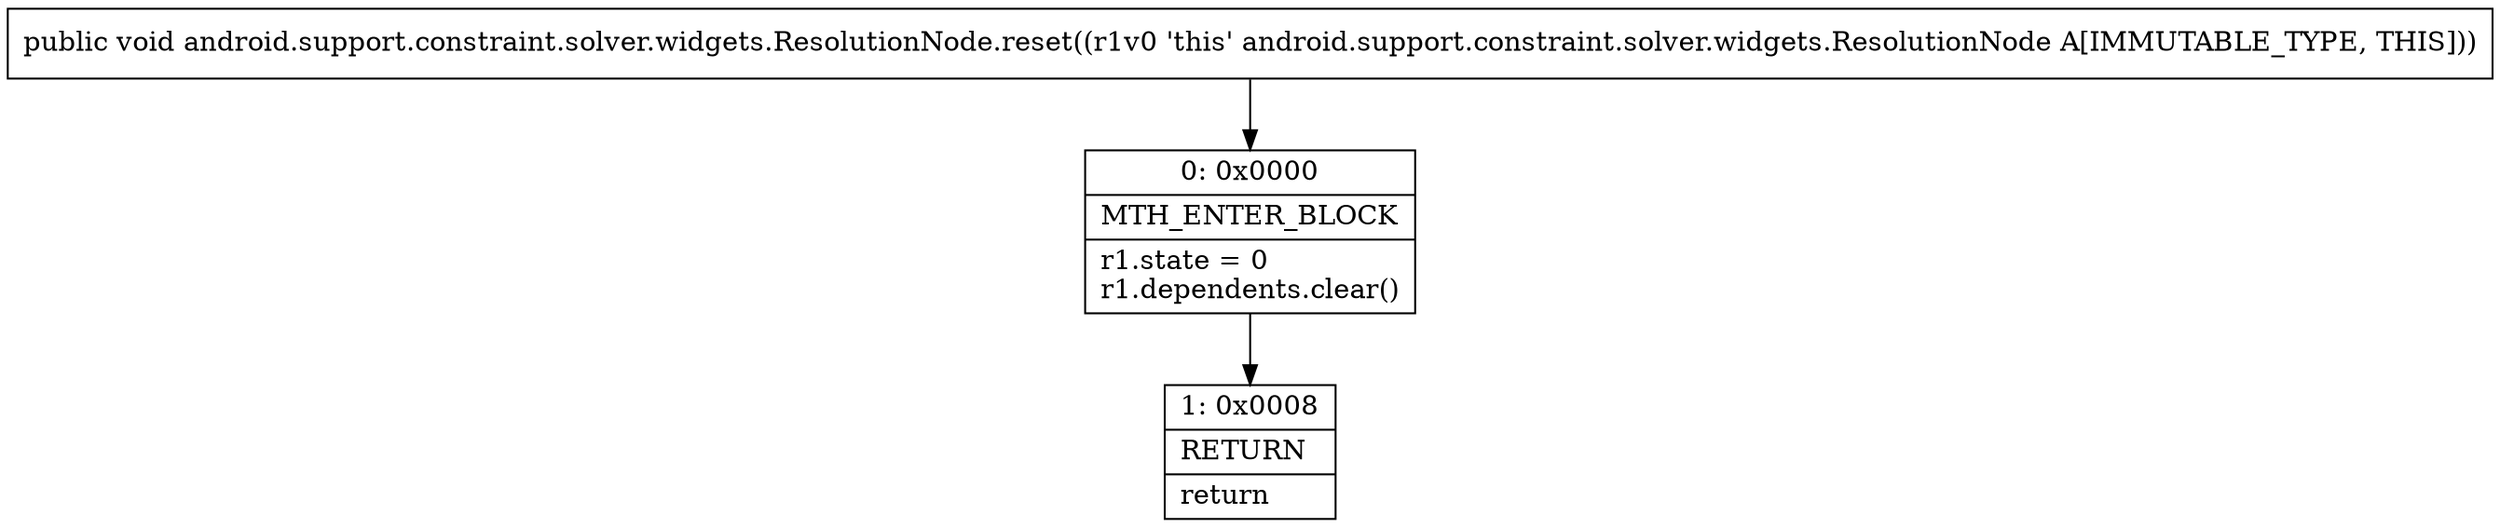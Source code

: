 digraph "CFG forandroid.support.constraint.solver.widgets.ResolutionNode.reset()V" {
Node_0 [shape=record,label="{0\:\ 0x0000|MTH_ENTER_BLOCK\l|r1.state = 0\lr1.dependents.clear()\l}"];
Node_1 [shape=record,label="{1\:\ 0x0008|RETURN\l|return\l}"];
MethodNode[shape=record,label="{public void android.support.constraint.solver.widgets.ResolutionNode.reset((r1v0 'this' android.support.constraint.solver.widgets.ResolutionNode A[IMMUTABLE_TYPE, THIS])) }"];
MethodNode -> Node_0;
Node_0 -> Node_1;
}

